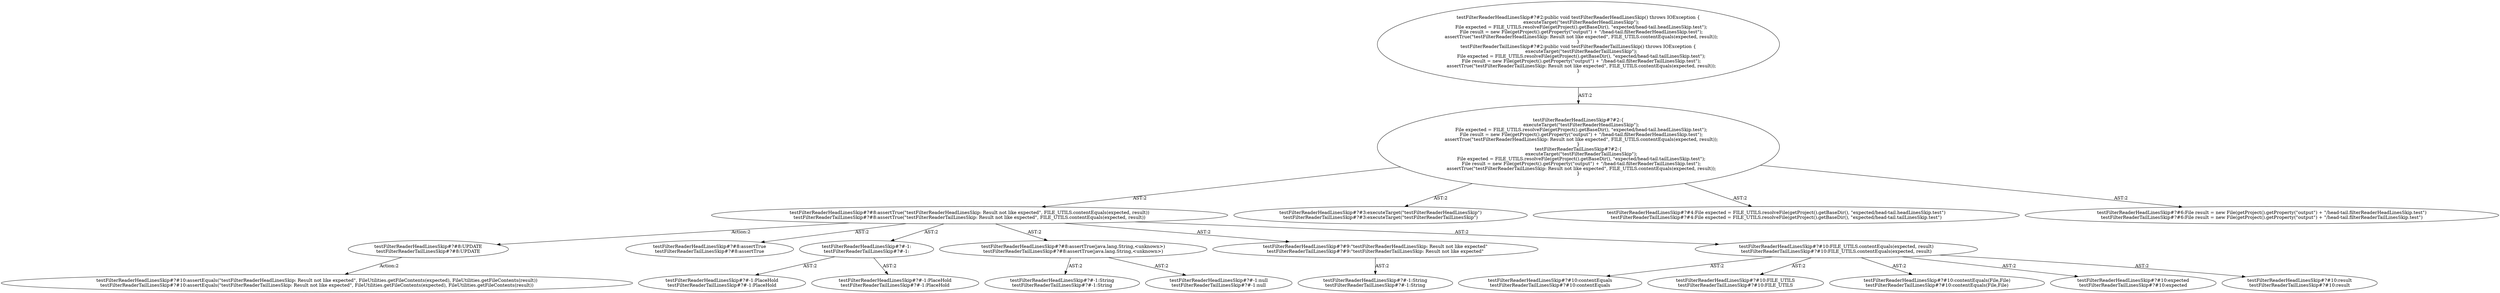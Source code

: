 digraph "Pattern" {
0 [label="testFilterReaderHeadLinesSkip#?#8:UPDATE
testFilterReaderTailLinesSkip#?#8:UPDATE" shape=ellipse]
1 [label="testFilterReaderHeadLinesSkip#?#8:assertTrue(\"testFilterReaderHeadLinesSkip: Result not like expected\", FILE_UTILS.contentEquals(expected, result))
testFilterReaderTailLinesSkip#?#8:assertTrue(\"testFilterReaderTailLinesSkip: Result not like expected\", FILE_UTILS.contentEquals(expected, result))" shape=ellipse]
2 [label="testFilterReaderHeadLinesSkip#?#2:\{
    executeTarget(\"testFilterReaderHeadLinesSkip\");
    File expected = FILE_UTILS.resolveFile(getProject().getBaseDir(), \"expected/head-tail.headLinesSkip.test\");
    File result = new File(getProject().getProperty(\"output\") + \"/head-tail.filterReaderHeadLinesSkip.test\");
    assertTrue(\"testFilterReaderHeadLinesSkip: Result not like expected\", FILE_UTILS.contentEquals(expected, result));
\}
testFilterReaderTailLinesSkip#?#2:\{
    executeTarget(\"testFilterReaderTailLinesSkip\");
    File expected = FILE_UTILS.resolveFile(getProject().getBaseDir(), \"expected/head-tail.tailLinesSkip.test\");
    File result = new File(getProject().getProperty(\"output\") + \"/head-tail.filterReaderTailLinesSkip.test\");
    assertTrue(\"testFilterReaderTailLinesSkip: Result not like expected\", FILE_UTILS.contentEquals(expected, result));
\}" shape=ellipse]
3 [label="testFilterReaderHeadLinesSkip#?#2:public void testFilterReaderHeadLinesSkip() throws IOException \{
    executeTarget(\"testFilterReaderHeadLinesSkip\");
    File expected = FILE_UTILS.resolveFile(getProject().getBaseDir(), \"expected/head-tail.headLinesSkip.test\");
    File result = new File(getProject().getProperty(\"output\") + \"/head-tail.filterReaderHeadLinesSkip.test\");
    assertTrue(\"testFilterReaderHeadLinesSkip: Result not like expected\", FILE_UTILS.contentEquals(expected, result));
\}
testFilterReaderTailLinesSkip#?#2:public void testFilterReaderTailLinesSkip() throws IOException \{
    executeTarget(\"testFilterReaderTailLinesSkip\");
    File expected = FILE_UTILS.resolveFile(getProject().getBaseDir(), \"expected/head-tail.tailLinesSkip.test\");
    File result = new File(getProject().getProperty(\"output\") + \"/head-tail.filterReaderTailLinesSkip.test\");
    assertTrue(\"testFilterReaderTailLinesSkip: Result not like expected\", FILE_UTILS.contentEquals(expected, result));
\}" shape=ellipse]
4 [label="testFilterReaderHeadLinesSkip#?#3:executeTarget(\"testFilterReaderHeadLinesSkip\")
testFilterReaderTailLinesSkip#?#3:executeTarget(\"testFilterReaderTailLinesSkip\")" shape=ellipse]
5 [label="testFilterReaderHeadLinesSkip#?#4:File expected = FILE_UTILS.resolveFile(getProject().getBaseDir(), \"expected/head-tail.headLinesSkip.test\")
testFilterReaderTailLinesSkip#?#4:File expected = FILE_UTILS.resolveFile(getProject().getBaseDir(), \"expected/head-tail.tailLinesSkip.test\")" shape=ellipse]
6 [label="testFilterReaderHeadLinesSkip#?#6:File result = new File(getProject().getProperty(\"output\") + \"/head-tail.filterReaderHeadLinesSkip.test\")
testFilterReaderTailLinesSkip#?#6:File result = new File(getProject().getProperty(\"output\") + \"/head-tail.filterReaderTailLinesSkip.test\")" shape=ellipse]
7 [label="testFilterReaderHeadLinesSkip#?#8:assertTrue
testFilterReaderTailLinesSkip#?#8:assertTrue" shape=ellipse]
8 [label="testFilterReaderHeadLinesSkip#?#-1:
testFilterReaderTailLinesSkip#?#-1:" shape=ellipse]
9 [label="testFilterReaderHeadLinesSkip#?#-1:PlaceHold
testFilterReaderTailLinesSkip#?#-1:PlaceHold" shape=ellipse]
10 [label="testFilterReaderHeadLinesSkip#?#-1:PlaceHold
testFilterReaderTailLinesSkip#?#-1:PlaceHold" shape=ellipse]
11 [label="testFilterReaderHeadLinesSkip#?#8:assertTrue(java.lang.String,<unknown>)
testFilterReaderTailLinesSkip#?#8:assertTrue(java.lang.String,<unknown>)" shape=ellipse]
12 [label="testFilterReaderHeadLinesSkip#?#-1:String
testFilterReaderTailLinesSkip#?#-1:String" shape=ellipse]
13 [label="testFilterReaderHeadLinesSkip#?#-1:null
testFilterReaderTailLinesSkip#?#-1:null" shape=ellipse]
14 [label="testFilterReaderHeadLinesSkip#?#9:\"testFilterReaderHeadLinesSkip: Result not like expected\"
testFilterReaderTailLinesSkip#?#9:\"testFilterReaderTailLinesSkip: Result not like expected\"" shape=ellipse]
15 [label="testFilterReaderHeadLinesSkip#?#-1:String
testFilterReaderTailLinesSkip#?#-1:String" shape=ellipse]
16 [label="testFilterReaderHeadLinesSkip#?#10:FILE_UTILS.contentEquals(expected, result)
testFilterReaderTailLinesSkip#?#10:FILE_UTILS.contentEquals(expected, result)" shape=ellipse]
17 [label="testFilterReaderHeadLinesSkip#?#10:contentEquals
testFilterReaderTailLinesSkip#?#10:contentEquals" shape=ellipse]
18 [label="testFilterReaderHeadLinesSkip#?#10:FILE_UTILS
testFilterReaderTailLinesSkip#?#10:FILE_UTILS" shape=ellipse]
19 [label="testFilterReaderHeadLinesSkip#?#10:contentEquals(File,File)
testFilterReaderTailLinesSkip#?#10:contentEquals(File,File)" shape=ellipse]
20 [label="testFilterReaderHeadLinesSkip#?#10:expected
testFilterReaderTailLinesSkip#?#10:expected" shape=ellipse]
21 [label="testFilterReaderHeadLinesSkip#?#10:result
testFilterReaderTailLinesSkip#?#10:result" shape=ellipse]
22 [label="testFilterReaderHeadLinesSkip#?#10:assertEquals(\"testFilterReaderHeadLinesSkip: Result not like expected\", FileUtilities.getFileContents(expected), FileUtilities.getFileContents(result))
testFilterReaderTailLinesSkip#?#10:assertEquals(\"testFilterReaderTailLinesSkip: Result not like expected\", FileUtilities.getFileContents(expected), FileUtilities.getFileContents(result))" shape=ellipse]
0 -> 22 [label="Action:2"];
1 -> 0 [label="Action:2"];
1 -> 7 [label="AST:2"];
1 -> 8 [label="AST:2"];
1 -> 11 [label="AST:2"];
1 -> 14 [label="AST:2"];
1 -> 16 [label="AST:2"];
2 -> 1 [label="AST:2"];
2 -> 4 [label="AST:2"];
2 -> 5 [label="AST:2"];
2 -> 6 [label="AST:2"];
3 -> 2 [label="AST:2"];
8 -> 9 [label="AST:2"];
8 -> 10 [label="AST:2"];
11 -> 12 [label="AST:2"];
11 -> 13 [label="AST:2"];
14 -> 15 [label="AST:2"];
16 -> 17 [label="AST:2"];
16 -> 18 [label="AST:2"];
16 -> 19 [label="AST:2"];
16 -> 20 [label="AST:2"];
16 -> 21 [label="AST:2"];
}
